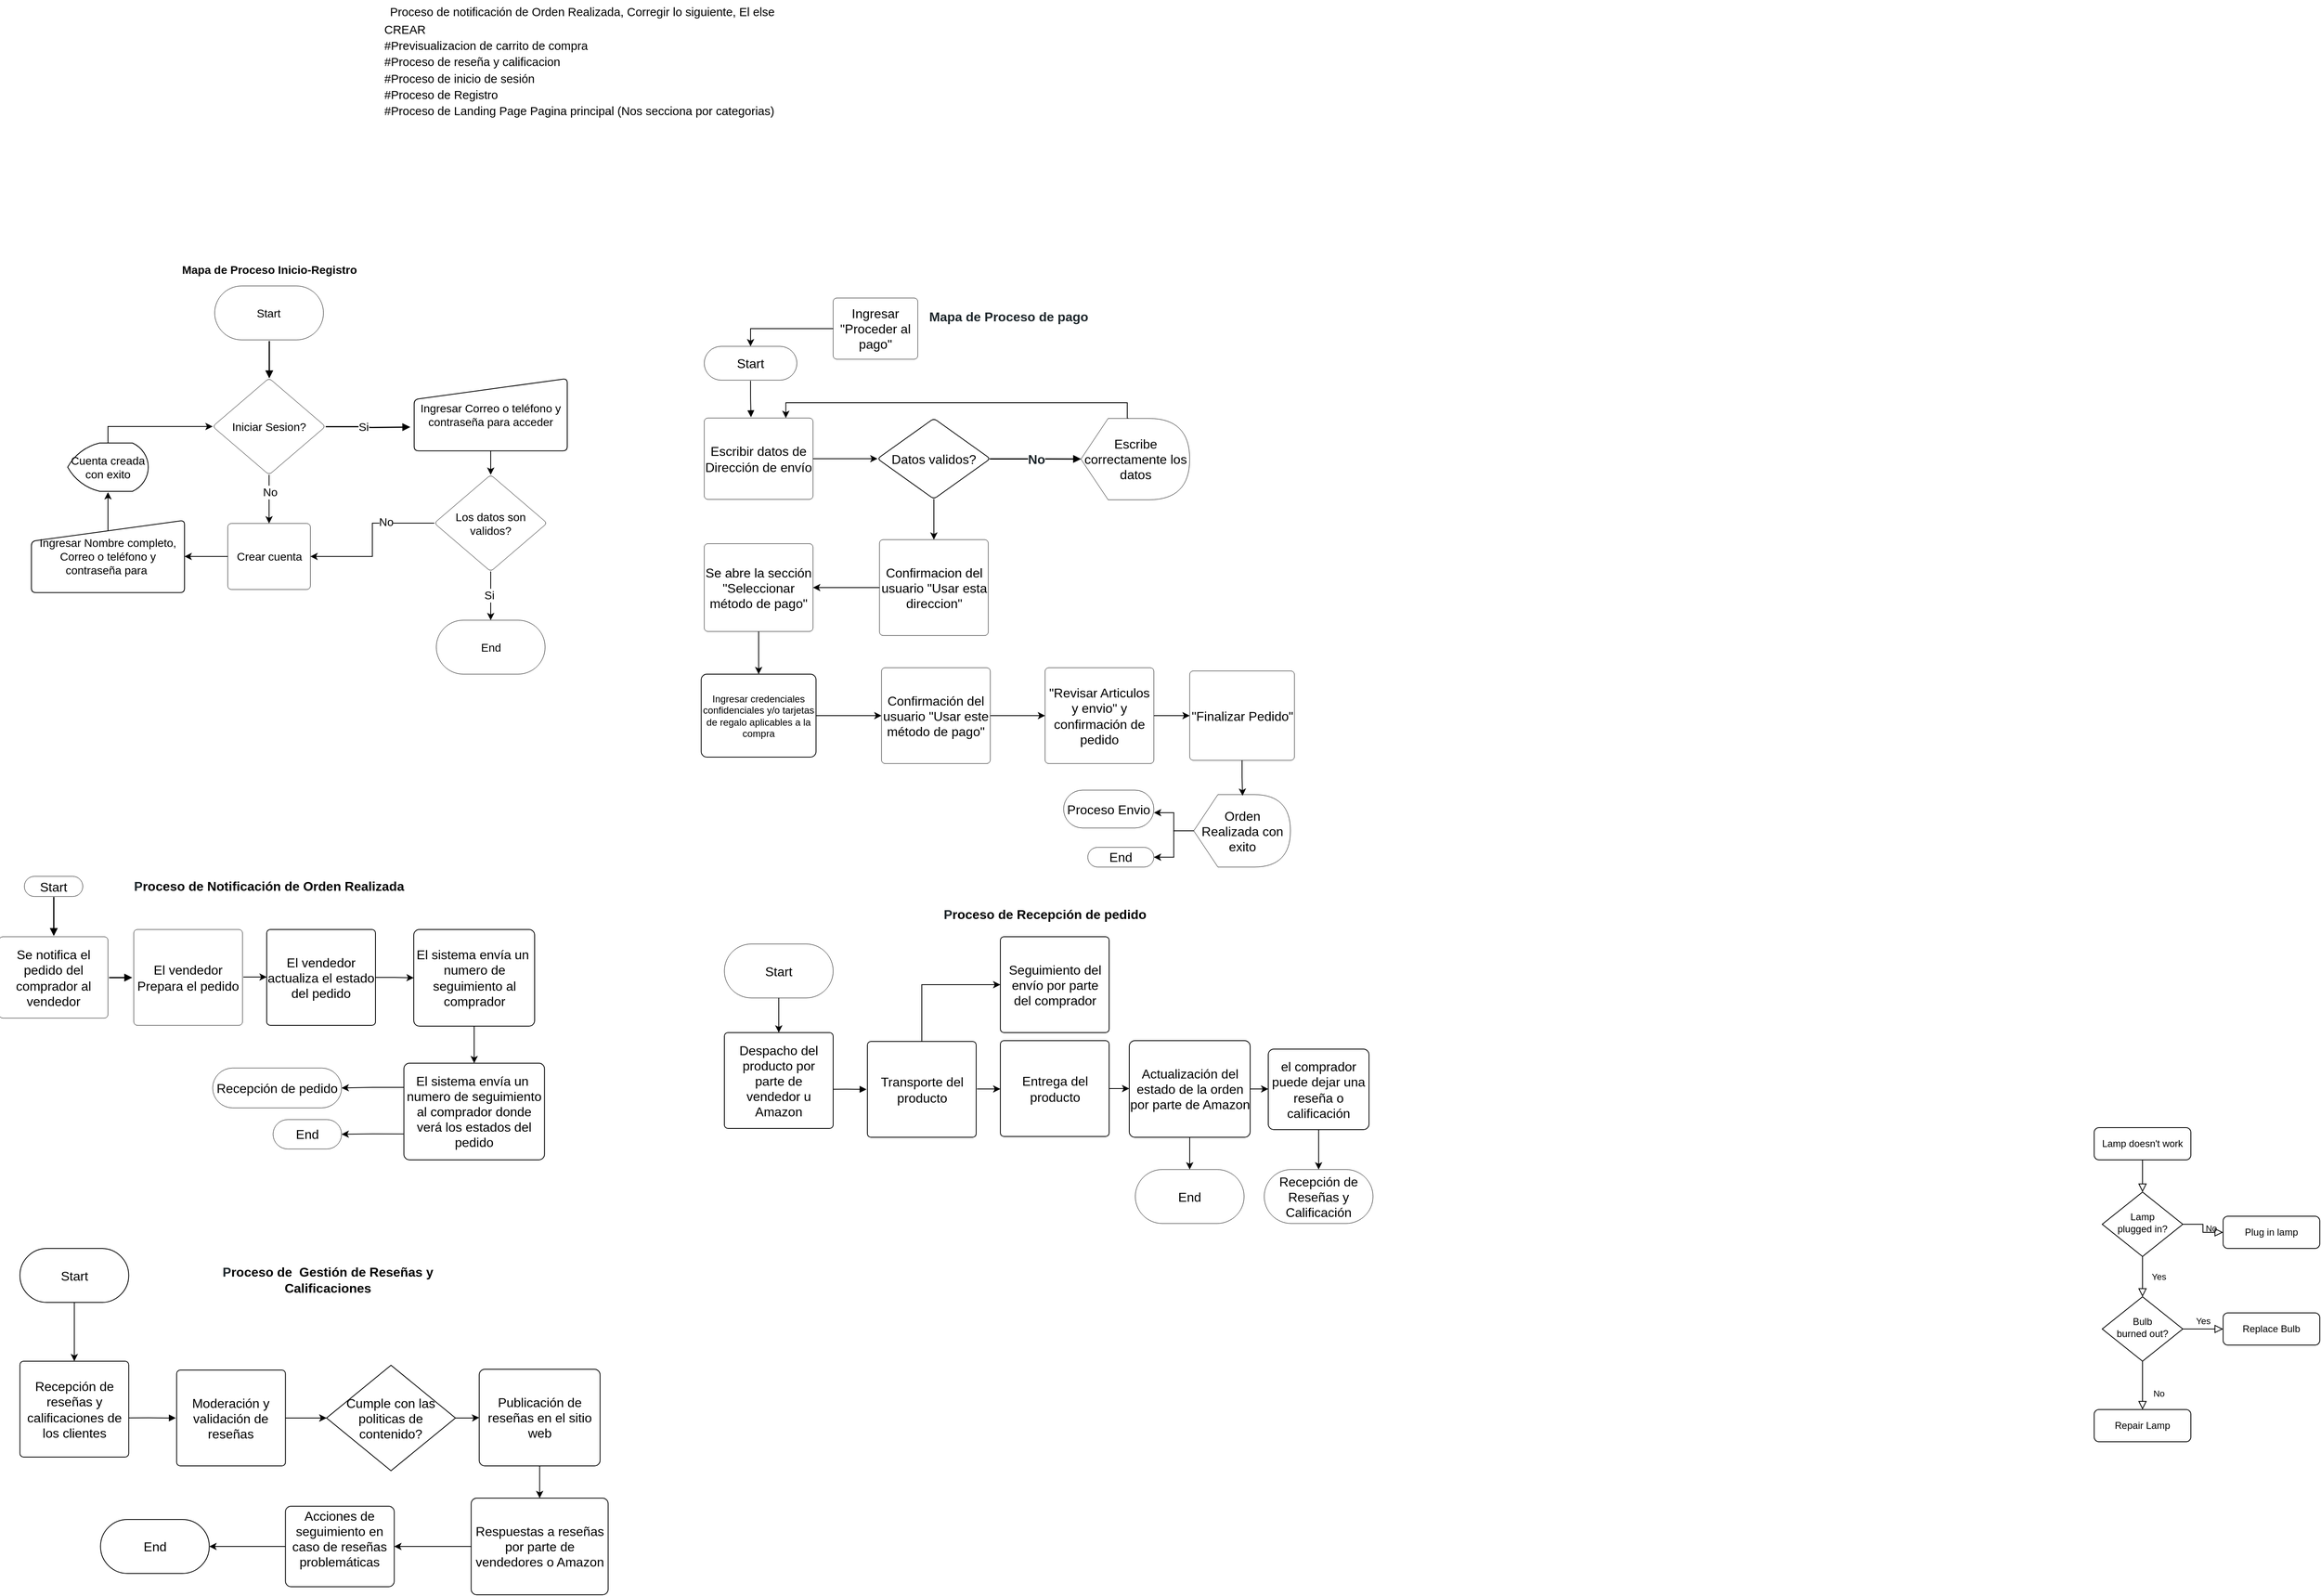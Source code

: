 <mxfile version="23.1.5" type="github">
  <diagram id="C5RBs43oDa-KdzZeNtuy" name="Page-1">
    <mxGraphModel dx="3543" dy="2916" grid="1" gridSize="10" guides="1" tooltips="1" connect="1" arrows="1" fold="1" page="1" pageScale="1" pageWidth="827" pageHeight="1169" math="0" shadow="0">
      <root>
        <mxCell id="WIyWlLk6GJQsqaUBKTNV-0" />
        <mxCell id="WIyWlLk6GJQsqaUBKTNV-1" parent="WIyWlLk6GJQsqaUBKTNV-0" />
        <mxCell id="WIyWlLk6GJQsqaUBKTNV-2" value="" style="rounded=0;html=1;jettySize=auto;orthogonalLoop=1;fontSize=11;endArrow=block;endFill=0;endSize=8;strokeWidth=1;shadow=0;labelBackgroundColor=none;edgeStyle=orthogonalEdgeStyle;" parent="WIyWlLk6GJQsqaUBKTNV-1" source="WIyWlLk6GJQsqaUBKTNV-3" target="WIyWlLk6GJQsqaUBKTNV-6" edge="1">
          <mxGeometry relative="1" as="geometry" />
        </mxCell>
        <mxCell id="WIyWlLk6GJQsqaUBKTNV-3" value="Lamp doesn&#39;t work" style="rounded=1;whiteSpace=wrap;html=1;fontSize=12;glass=0;strokeWidth=1;shadow=0;" parent="WIyWlLk6GJQsqaUBKTNV-1" vertex="1">
          <mxGeometry x="160" y="80" width="120" height="40" as="geometry" />
        </mxCell>
        <mxCell id="WIyWlLk6GJQsqaUBKTNV-4" value="Yes" style="rounded=0;html=1;jettySize=auto;orthogonalLoop=1;fontSize=11;endArrow=block;endFill=0;endSize=8;strokeWidth=1;shadow=0;labelBackgroundColor=none;edgeStyle=orthogonalEdgeStyle;" parent="WIyWlLk6GJQsqaUBKTNV-1" source="WIyWlLk6GJQsqaUBKTNV-6" target="WIyWlLk6GJQsqaUBKTNV-10" edge="1">
          <mxGeometry y="20" relative="1" as="geometry">
            <mxPoint as="offset" />
          </mxGeometry>
        </mxCell>
        <mxCell id="WIyWlLk6GJQsqaUBKTNV-5" value="No" style="edgeStyle=orthogonalEdgeStyle;rounded=0;html=1;jettySize=auto;orthogonalLoop=1;fontSize=11;endArrow=block;endFill=0;endSize=8;strokeWidth=1;shadow=0;labelBackgroundColor=none;" parent="WIyWlLk6GJQsqaUBKTNV-1" source="WIyWlLk6GJQsqaUBKTNV-6" target="WIyWlLk6GJQsqaUBKTNV-7" edge="1">
          <mxGeometry y="10" relative="1" as="geometry">
            <mxPoint as="offset" />
          </mxGeometry>
        </mxCell>
        <mxCell id="WIyWlLk6GJQsqaUBKTNV-6" value="Lamp&lt;br&gt;plugged in?" style="rhombus;whiteSpace=wrap;html=1;shadow=0;fontFamily=Helvetica;fontSize=12;align=center;strokeWidth=1;spacing=6;spacingTop=-4;" parent="WIyWlLk6GJQsqaUBKTNV-1" vertex="1">
          <mxGeometry x="170" y="160" width="100" height="80" as="geometry" />
        </mxCell>
        <mxCell id="WIyWlLk6GJQsqaUBKTNV-7" value="Plug in lamp" style="rounded=1;whiteSpace=wrap;html=1;fontSize=12;glass=0;strokeWidth=1;shadow=0;" parent="WIyWlLk6GJQsqaUBKTNV-1" vertex="1">
          <mxGeometry x="320" y="190" width="120" height="40" as="geometry" />
        </mxCell>
        <mxCell id="WIyWlLk6GJQsqaUBKTNV-8" value="No" style="rounded=0;html=1;jettySize=auto;orthogonalLoop=1;fontSize=11;endArrow=block;endFill=0;endSize=8;strokeWidth=1;shadow=0;labelBackgroundColor=none;edgeStyle=orthogonalEdgeStyle;" parent="WIyWlLk6GJQsqaUBKTNV-1" source="WIyWlLk6GJQsqaUBKTNV-10" target="WIyWlLk6GJQsqaUBKTNV-11" edge="1">
          <mxGeometry x="0.333" y="20" relative="1" as="geometry">
            <mxPoint as="offset" />
          </mxGeometry>
        </mxCell>
        <mxCell id="WIyWlLk6GJQsqaUBKTNV-9" value="Yes" style="edgeStyle=orthogonalEdgeStyle;rounded=0;html=1;jettySize=auto;orthogonalLoop=1;fontSize=11;endArrow=block;endFill=0;endSize=8;strokeWidth=1;shadow=0;labelBackgroundColor=none;" parent="WIyWlLk6GJQsqaUBKTNV-1" source="WIyWlLk6GJQsqaUBKTNV-10" target="WIyWlLk6GJQsqaUBKTNV-12" edge="1">
          <mxGeometry y="10" relative="1" as="geometry">
            <mxPoint as="offset" />
          </mxGeometry>
        </mxCell>
        <mxCell id="WIyWlLk6GJQsqaUBKTNV-10" value="Bulb&lt;br&gt;burned out?" style="rhombus;whiteSpace=wrap;html=1;shadow=0;fontFamily=Helvetica;fontSize=12;align=center;strokeWidth=1;spacing=6;spacingTop=-4;" parent="WIyWlLk6GJQsqaUBKTNV-1" vertex="1">
          <mxGeometry x="170" y="290" width="100" height="80" as="geometry" />
        </mxCell>
        <mxCell id="WIyWlLk6GJQsqaUBKTNV-11" value="Repair Lamp" style="rounded=1;whiteSpace=wrap;html=1;fontSize=12;glass=0;strokeWidth=1;shadow=0;" parent="WIyWlLk6GJQsqaUBKTNV-1" vertex="1">
          <mxGeometry x="160" y="430" width="120" height="40" as="geometry" />
        </mxCell>
        <mxCell id="WIyWlLk6GJQsqaUBKTNV-12" value="Replace Bulb" style="rounded=1;whiteSpace=wrap;html=1;fontSize=12;glass=0;strokeWidth=1;shadow=0;" parent="WIyWlLk6GJQsqaUBKTNV-1" vertex="1">
          <mxGeometry x="320" y="310" width="120" height="40" as="geometry" />
        </mxCell>
        <mxCell id="pwMELdT346kT-Mt1CQEU-0" value="Start" style="html=1;overflow=block;blockSpacing=1;whiteSpace=wrap;rounded=1;arcSize=50;fontSize=16;fontFamily=Helvetica;spacing=1;strokeOpacity=100;strokeWidth=NaN;lucidId=.1bc5UZpq~25;" parent="WIyWlLk6GJQsqaUBKTNV-1" vertex="1">
          <mxGeometry x="-1565" y="-890" width="115" height="42" as="geometry" />
        </mxCell>
        <mxCell id="w2XcrriV0kZK9lfXvlKu-4" style="edgeStyle=orthogonalEdgeStyle;rounded=0;orthogonalLoop=1;jettySize=auto;html=1;" edge="1" parent="WIyWlLk6GJQsqaUBKTNV-1" source="pwMELdT346kT-Mt1CQEU-1" target="pwMELdT346kT-Mt1CQEU-4">
          <mxGeometry relative="1" as="geometry" />
        </mxCell>
        <mxCell id="pwMELdT346kT-Mt1CQEU-1" value="Escribir datos de Dirección de envío" style="html=1;overflow=block;blockSpacing=1;whiteSpace=wrap;fontSize=16;fontFamily=Helvetica;spacing=1;strokeOpacity=100;rounded=1;absoluteArcSize=1;arcSize=9;strokeWidth=NaN;lucidId=.1bc0WMrZSpA;" parent="WIyWlLk6GJQsqaUBKTNV-1" vertex="1">
          <mxGeometry x="-1565" y="-801" width="135" height="101" as="geometry" />
        </mxCell>
        <mxCell id="w2XcrriV0kZK9lfXvlKu-9" style="edgeStyle=orthogonalEdgeStyle;rounded=0;orthogonalLoop=1;jettySize=auto;html=1;exitX=0.5;exitY=1;exitDx=0;exitDy=0;" edge="1" parent="WIyWlLk6GJQsqaUBKTNV-1" source="pwMELdT346kT-Mt1CQEU-2" target="w2XcrriV0kZK9lfXvlKu-8">
          <mxGeometry relative="1" as="geometry" />
        </mxCell>
        <mxCell id="pwMELdT346kT-Mt1CQEU-2" value="Se abre la sección &quot;Seleccionar método de pago&quot;" style="html=1;overflow=block;blockSpacing=1;whiteSpace=wrap;fontSize=16;fontFamily=Helvetica;spacing=1;strokeOpacity=100;rounded=1;absoluteArcSize=1;arcSize=9;strokeWidth=NaN;lucidId=.1bcMe24-cJe;" parent="WIyWlLk6GJQsqaUBKTNV-1" vertex="1">
          <mxGeometry x="-1565" y="-645" width="135" height="109" as="geometry" />
        </mxCell>
        <mxCell id="w2XcrriV0kZK9lfXvlKu-14" style="edgeStyle=orthogonalEdgeStyle;rounded=0;orthogonalLoop=1;jettySize=auto;html=1;exitX=0;exitY=0;exitDx=59.125;exitDy=0;exitPerimeter=0;entryX=0.75;entryY=0;entryDx=0;entryDy=0;" edge="1" parent="WIyWlLk6GJQsqaUBKTNV-1" source="pwMELdT346kT-Mt1CQEU-3" target="pwMELdT346kT-Mt1CQEU-1">
          <mxGeometry relative="1" as="geometry">
            <mxPoint x="-1440" y="-820" as="targetPoint" />
            <Array as="points">
              <mxPoint x="-1040" y="-800" />
              <mxPoint x="-1040" y="-820" />
              <mxPoint x="-1464" y="-820" />
            </Array>
          </mxGeometry>
        </mxCell>
        <mxCell id="pwMELdT346kT-Mt1CQEU-3" value="Escribe correctamente los datos" style="html=1;overflow=block;blockSpacing=1;whiteSpace=wrap;shape=display;fontSize=16;fontFamily=Helvetica;spacing=1;strokeOpacity=100;rounded=1;absoluteArcSize=1;arcSize=9;strokeWidth=NaN;lucidId=.1bcrTp4wV8h;" parent="WIyWlLk6GJQsqaUBKTNV-1" vertex="1">
          <mxGeometry x="-1097.5" y="-800.5" width="135" height="101" as="geometry" />
        </mxCell>
        <mxCell id="w2XcrriV0kZK9lfXvlKu-6" style="edgeStyle=orthogonalEdgeStyle;rounded=0;orthogonalLoop=1;jettySize=auto;html=1;exitX=0.5;exitY=1;exitDx=0;exitDy=0;" edge="1" parent="WIyWlLk6GJQsqaUBKTNV-1" source="pwMELdT346kT-Mt1CQEU-4" target="pwMELdT346kT-Mt1CQEU-17">
          <mxGeometry relative="1" as="geometry" />
        </mxCell>
        <mxCell id="pwMELdT346kT-Mt1CQEU-4" value="Datos validos?" style="html=1;overflow=block;blockSpacing=1;whiteSpace=wrap;rhombus;fontSize=16;fontFamily=Helvetica;spacing=1;strokeOpacity=100;rounded=1;absoluteArcSize=1;arcSize=9;strokeWidth=1;lucidId=.1bcdqNYhJtj;" parent="WIyWlLk6GJQsqaUBKTNV-1" vertex="1">
          <mxGeometry x="-1350" y="-800.5" width="140" height="100" as="geometry" />
        </mxCell>
        <mxCell id="pwMELdT346kT-Mt1CQEU-8" value="End" style="html=1;overflow=block;blockSpacing=1;whiteSpace=wrap;rounded=1;arcSize=50;fontSize=16;fontFamily=Helvetica;spacing=1;strokeOpacity=100;strokeWidth=NaN;lucidId=.1bcArGxK.Wd;" parent="WIyWlLk6GJQsqaUBKTNV-1" vertex="1">
          <mxGeometry x="-1089" y="-268" width="82" height="24.5" as="geometry" />
        </mxCell>
        <mxCell id="pwMELdT346kT-Mt1CQEU-9" value="&quot;Finalizar Pedido&quot;" style="html=1;overflow=block;blockSpacing=1;whiteSpace=wrap;fontSize=16;fontFamily=Helvetica;spacing=1;strokeOpacity=100;rounded=1;absoluteArcSize=1;arcSize=9;strokeWidth=NaN;lucidId=.1bcpzKGl0qU;" parent="WIyWlLk6GJQsqaUBKTNV-1" vertex="1">
          <mxGeometry x="-962.5" y="-487" width="130" height="111" as="geometry" />
        </mxCell>
        <mxCell id="pwMELdT346kT-Mt1CQEU-10" value="&lt;div style=&quot;display: flex; justify-content: center; text-align: center; align-items: baseline; font-size: 16px; line-height: 1.25; margin-top: -2px;&quot;&gt;&lt;span style=&quot;font-size: 16px;&quot;&gt;&lt;span style=&quot;font-size: 16px; color: rgb(29, 38, 43);&quot;&gt;Mapa de &lt;/span&gt;&lt;span style=&quot;font-size: 16px; color: rgb(29, 38, 43);&quot;&gt;Proceso de pago&lt;/span&gt;&lt;/span&gt;&lt;/div&gt;" style="html=1;overflow=block;blockSpacing=1;whiteSpace=wrap;fontSize=16;spacing=1;strokeOpacity=0;fillOpacity=0;rounded=1;absoluteArcSize=1;arcSize=9;fillColor=#ffffff;strokeWidth=NaN;lucidId=.1bcnSWQE0_2;strokeColor=#B337A3;fontStyle=1" parent="WIyWlLk6GJQsqaUBKTNV-1" vertex="1">
          <mxGeometry x="-1367" y="-950" width="360" height="48" as="geometry" />
        </mxCell>
        <mxCell id="pwMELdT346kT-Mt1CQEU-13" value="" style="html=1;jettySize=18;whiteSpace=wrap;fontSize=16;fontColor=#1d262b;fontStyle=1;align=center;strokeColor=#000000;strokeWidth=1.5;rounded=1;arcSize=12;edgeStyle=orthogonalEdgeStyle;startArrow=none;endArrow=block;endFill=1;exitX=0.993;exitY=0.5;exitPerimeter=0;entryX=0;entryY=0.496;entryPerimeter=0;lucidId=K4bcAsx9t78Y;fontFamily=Helvetica;spacing=1;" parent="WIyWlLk6GJQsqaUBKTNV-1" source="pwMELdT346kT-Mt1CQEU-4" target="pwMELdT346kT-Mt1CQEU-3" edge="1">
          <mxGeometry width="100" height="100" relative="1" as="geometry">
            <Array as="points" />
          </mxGeometry>
        </mxCell>
        <mxCell id="pwMELdT346kT-Mt1CQEU-14" value="No" style="text;html=1;resizable=0;labelBackgroundColor=default;align=center;verticalAlign=middle;fontStyle=1;fontColor=#1d262b;fontSize=16;strokeColor=#000000;fontFamily=Helvetica;spacing=1;" parent="pwMELdT346kT-Mt1CQEU-13" vertex="1">
          <mxGeometry relative="1" as="geometry" />
        </mxCell>
        <mxCell id="pwMELdT346kT-Mt1CQEU-16" value="" style="html=1;jettySize=18;whiteSpace=wrap;fontSize=16;strokeColor=#000000;strokeWidth=1;rounded=1;arcSize=12;edgeStyle=orthogonalEdgeStyle;startArrow=none;endArrow=block;endFill=1;exitX=0.5;exitY=1.017;exitPerimeter=0;entryX=0.43;entryY=-0.01;entryPerimeter=0;lucidId=w5bcNOFRJwTZ;fontFamily=Helvetica;spacing=1;entryDx=0;entryDy=0;" parent="WIyWlLk6GJQsqaUBKTNV-1" source="pwMELdT346kT-Mt1CQEU-0" target="pwMELdT346kT-Mt1CQEU-1" edge="1">
          <mxGeometry width="100" height="100" relative="1" as="geometry">
            <Array as="points" />
          </mxGeometry>
        </mxCell>
        <mxCell id="w2XcrriV0kZK9lfXvlKu-7" style="edgeStyle=orthogonalEdgeStyle;rounded=0;orthogonalLoop=1;jettySize=auto;html=1;exitX=0;exitY=0.5;exitDx=0;exitDy=0;entryX=1;entryY=0.5;entryDx=0;entryDy=0;" edge="1" parent="WIyWlLk6GJQsqaUBKTNV-1" source="pwMELdT346kT-Mt1CQEU-17" target="pwMELdT346kT-Mt1CQEU-2">
          <mxGeometry relative="1" as="geometry" />
        </mxCell>
        <mxCell id="pwMELdT346kT-Mt1CQEU-17" value="Confirmacion del usuario &quot;Usar esta direccion&quot;" style="html=1;overflow=block;blockSpacing=1;whiteSpace=wrap;fontSize=16;fontFamily=Helvetica;spacing=1;strokeOpacity=100;rounded=1;absoluteArcSize=1;arcSize=9;strokeWidth=NaN;lucidId=k_bciyjmx_XT;" parent="WIyWlLk6GJQsqaUBKTNV-1" vertex="1">
          <mxGeometry x="-1347.5" y="-650" width="135" height="119" as="geometry" />
        </mxCell>
        <mxCell id="w2XcrriV0kZK9lfXvlKu-21" style="edgeStyle=orthogonalEdgeStyle;rounded=0;orthogonalLoop=1;jettySize=auto;html=1;exitX=0;exitY=0.5;exitDx=0;exitDy=0;exitPerimeter=0;entryX=1;entryY=0.5;entryDx=0;entryDy=0;" edge="1" parent="WIyWlLk6GJQsqaUBKTNV-1" source="pwMELdT346kT-Mt1CQEU-18" target="pwMELdT346kT-Mt1CQEU-8">
          <mxGeometry relative="1" as="geometry" />
        </mxCell>
        <mxCell id="pwMELdT346kT-Mt1CQEU-18" value="Orden Realizada con exito" style="html=1;overflow=block;blockSpacing=1;whiteSpace=wrap;shape=display;fontSize=16;align=center;spacing=1;strokeOpacity=100;rounded=1;absoluteArcSize=1;arcSize=9;strokeWidth=NaN;lucidId=pbccofMq0f1-;fontFamily=Helvetica;" parent="WIyWlLk6GJQsqaUBKTNV-1" vertex="1">
          <mxGeometry x="-957.5" y="-333.5" width="120" height="90" as="geometry" />
        </mxCell>
        <mxCell id="1HcdKIMcSxOJPQPlo3So-0" value="Start" style="html=1;overflow=block;blockSpacing=1;whiteSpace=wrap;rounded=1;arcSize=50;fontSize=16;fontFamily=Helvetica;spacing=1;strokeOpacity=100;strokeWidth=NaN;lucidId=.1bc5UZpq~25;" parent="WIyWlLk6GJQsqaUBKTNV-1" vertex="1">
          <mxGeometry x="-2408.75" y="-232" width="72.5" height="25" as="geometry" />
        </mxCell>
        <mxCell id="1HcdKIMcSxOJPQPlo3So-1" value="Se notifica el pedido del comprador al vendedor" style="html=1;overflow=block;blockSpacing=1;whiteSpace=wrap;fontSize=16;fontFamily=Helvetica;spacing=1;strokeOpacity=100;rounded=1;absoluteArcSize=1;arcSize=9;strokeWidth=NaN;lucidId=.1bc0WMrZSpA;" parent="WIyWlLk6GJQsqaUBKTNV-1" vertex="1">
          <mxGeometry x="-2440" y="-157" width="135" height="101" as="geometry" />
        </mxCell>
        <mxCell id="1HcdKIMcSxOJPQPlo3So-22" style="edgeStyle=orthogonalEdgeStyle;rounded=0;orthogonalLoop=1;jettySize=auto;html=1;exitX=1;exitY=0.5;exitDx=0;exitDy=0;entryX=0;entryY=0.5;entryDx=0;entryDy=0;fontFamily=Helvetica;fontSize=16;spacing=1;" parent="WIyWlLk6GJQsqaUBKTNV-1" target="1HcdKIMcSxOJPQPlo3So-21" edge="1">
          <mxGeometry relative="1" as="geometry">
            <mxPoint x="-2137" y="-107" as="sourcePoint" />
          </mxGeometry>
        </mxCell>
        <mxCell id="1HcdKIMcSxOJPQPlo3So-2" value="El vendedor Prepara el pedido" style="html=1;overflow=block;blockSpacing=1;whiteSpace=wrap;fontSize=16;fontFamily=Helvetica;spacing=1;strokeOpacity=100;rounded=1;absoluteArcSize=1;arcSize=9;strokeWidth=NaN;lucidId=.1bcMe24-cJe;perimeterSpacing=1;gradientColor=none;" parent="WIyWlLk6GJQsqaUBKTNV-1" vertex="1">
          <mxGeometry x="-2273" y="-166" width="135" height="119" as="geometry" />
        </mxCell>
        <mxCell id="1HcdKIMcSxOJPQPlo3So-8" value="End" style="html=1;overflow=block;blockSpacing=1;whiteSpace=wrap;rounded=1;arcSize=50;fontSize=16;fontFamily=Helvetica;spacing=1;strokeOpacity=100;strokeWidth=NaN;lucidId=.1bcArGxK.Wd;" parent="WIyWlLk6GJQsqaUBKTNV-1" vertex="1">
          <mxGeometry x="-2100.12" y="70" width="85.06" height="36.5" as="geometry" />
        </mxCell>
        <mxCell id="1HcdKIMcSxOJPQPlo3So-10" value="&lt;div style=&quot;display: flex; justify-content: center; text-align: center; align-items: baseline; font-size: 16px; line-height: 1.25; margin-top: -2px;&quot;&gt;&lt;span style=&quot;font-size: 16px;&quot;&gt;&lt;span style=&quot;font-size: 16px; color: rgb(29, 38, 43);&quot;&gt;P&lt;/span&gt;roceso de Notificación de Orden Realizada&lt;/span&gt;&lt;/div&gt;" style="html=1;overflow=block;blockSpacing=1;whiteSpace=wrap;fontSize=16;spacing=1;strokeOpacity=0;fillOpacity=0;rounded=1;absoluteArcSize=1;arcSize=9;fillColor=#ffffff;strokeWidth=NaN;lucidId=.1bcnSWQE0_2;strokeColor=#B337A3;fontStyle=1;fontFamily=Helvetica;" parent="WIyWlLk6GJQsqaUBKTNV-1" vertex="1">
          <mxGeometry x="-2285" y="-243.5" width="360" height="48" as="geometry" />
        </mxCell>
        <mxCell id="1HcdKIMcSxOJPQPlo3So-11" value="" style="html=1;jettySize=18;whiteSpace=wrap;fontSize=16;strokeWidth=1.5;rounded=1;arcSize=12;edgeStyle=orthogonalEdgeStyle;startArrow=none;endArrow=block;endFill=1;exitX=1.008;exitY=0.5;exitPerimeter=0;entryX=-0.008;entryY=0.5;entryPerimeter=0;lucidId=B4bclMRkh65X;fontFamily=Helvetica;spacing=1;" parent="WIyWlLk6GJQsqaUBKTNV-1" source="1HcdKIMcSxOJPQPlo3So-1" target="1HcdKIMcSxOJPQPlo3So-2" edge="1">
          <mxGeometry width="100" height="100" relative="1" as="geometry">
            <Array as="points" />
          </mxGeometry>
        </mxCell>
        <mxCell id="1HcdKIMcSxOJPQPlo3So-16" value="" style="html=1;jettySize=18;whiteSpace=wrap;fontSize=16;strokeWidth=1.5;rounded=1;arcSize=12;edgeStyle=orthogonalEdgeStyle;startArrow=none;endArrow=block;endFill=1;exitX=0.5;exitY=1.017;exitPerimeter=0;entryX=0.5;entryY=-0.011;entryPerimeter=0;lucidId=w5bcNOFRJwTZ;fontFamily=Helvetica;spacing=1;" parent="WIyWlLk6GJQsqaUBKTNV-1" source="1HcdKIMcSxOJPQPlo3So-0" target="1HcdKIMcSxOJPQPlo3So-1" edge="1">
          <mxGeometry width="100" height="100" relative="1" as="geometry">
            <Array as="points" />
          </mxGeometry>
        </mxCell>
        <mxCell id="w2XcrriV0kZK9lfXvlKu-30" style="edgeStyle=orthogonalEdgeStyle;rounded=0;orthogonalLoop=1;jettySize=auto;html=1;exitX=1;exitY=0.5;exitDx=0;exitDy=0;entryX=0;entryY=0.5;entryDx=0;entryDy=0;" edge="1" parent="WIyWlLk6GJQsqaUBKTNV-1" source="1HcdKIMcSxOJPQPlo3So-21" target="1HcdKIMcSxOJPQPlo3So-23">
          <mxGeometry relative="1" as="geometry" />
        </mxCell>
        <mxCell id="1HcdKIMcSxOJPQPlo3So-21" value="El vendedor actualiza el estado del pedido" style="html=1;overflow=block;blockSpacing=1;whiteSpace=wrap;fontSize=16;fontFamily=Helvetica;spacing=1;strokeOpacity=100;rounded=1;absoluteArcSize=1;arcSize=9;strokeWidth=1;lucidId=k_bciyjmx_XT;" parent="WIyWlLk6GJQsqaUBKTNV-1" vertex="1">
          <mxGeometry x="-2108" y="-166" width="135" height="119" as="geometry" />
        </mxCell>
        <mxCell id="w2XcrriV0kZK9lfXvlKu-26" style="edgeStyle=orthogonalEdgeStyle;rounded=0;orthogonalLoop=1;jettySize=auto;html=1;exitX=0.5;exitY=1;exitDx=0;exitDy=0;entryX=0.5;entryY=0;entryDx=0;entryDy=0;" edge="1" parent="WIyWlLk6GJQsqaUBKTNV-1" source="1HcdKIMcSxOJPQPlo3So-23" target="w2XcrriV0kZK9lfXvlKu-24">
          <mxGeometry relative="1" as="geometry" />
        </mxCell>
        <mxCell id="1HcdKIMcSxOJPQPlo3So-23" value="El sistema envía un&amp;nbsp; numero de seguimiento al comprador" style="rounded=1;whiteSpace=wrap;html=1;absoluteArcSize=1;arcSize=14;strokeWidth=1;fontFamily=Helvetica;fontSize=16;spacing=1;" parent="WIyWlLk6GJQsqaUBKTNV-1" vertex="1">
          <mxGeometry x="-1925.5" y="-166" width="150" height="120" as="geometry" />
        </mxCell>
        <mxCell id="1HcdKIMcSxOJPQPlo3So-34" value="Proceso Envio" style="html=1;overflow=block;blockSpacing=1;whiteSpace=wrap;rounded=1;arcSize=50;fontSize=16;fontFamily=Helvetica;spacing=1;strokeOpacity=100;strokeWidth=NaN;lucidId=.1bcArGxK.Wd;" parent="WIyWlLk6GJQsqaUBKTNV-1" vertex="1">
          <mxGeometry x="-1119" y="-339" width="112" height="47" as="geometry" />
        </mxCell>
        <mxCell id="1HcdKIMcSxOJPQPlo3So-36" style="edgeStyle=orthogonalEdgeStyle;rounded=0;orthogonalLoop=1;jettySize=auto;html=1;exitX=1;exitY=0.5;exitDx=0;exitDy=0;entryX=0;entryY=0.5;entryDx=0;entryDy=0;fontFamily=Helvetica;fontSize=16;spacing=1;" parent="WIyWlLk6GJQsqaUBKTNV-1" target="1HcdKIMcSxOJPQPlo3So-44" edge="1">
          <mxGeometry relative="1" as="geometry">
            <mxPoint x="-1226.5" y="32" as="sourcePoint" />
          </mxGeometry>
        </mxCell>
        <mxCell id="1HcdKIMcSxOJPQPlo3So-37" style="edgeStyle=orthogonalEdgeStyle;rounded=0;orthogonalLoop=1;jettySize=auto;html=1;exitX=0.5;exitY=0;exitDx=0;exitDy=0;entryX=0;entryY=0.5;entryDx=0;entryDy=0;fontFamily=Helvetica;fontSize=16;spacing=1;" parent="WIyWlLk6GJQsqaUBKTNV-1" source="1HcdKIMcSxOJPQPlo3So-38" target="1HcdKIMcSxOJPQPlo3So-58" edge="1">
          <mxGeometry relative="1" as="geometry">
            <mxPoint x="-1177" y="-110" as="targetPoint" />
          </mxGeometry>
        </mxCell>
        <mxCell id="1HcdKIMcSxOJPQPlo3So-38" value="Transporte del producto" style="html=1;overflow=block;blockSpacing=1;whiteSpace=wrap;fontSize=16;fontFamily=Helvetica;spacing=1;strokeOpacity=100;rounded=1;absoluteArcSize=1;arcSize=9;strokeWidth=1;lucidId=.1bcMe24-cJe;" parent="WIyWlLk6GJQsqaUBKTNV-1" vertex="1">
          <mxGeometry x="-1362.5" y="-27" width="135" height="119" as="geometry" />
        </mxCell>
        <mxCell id="1HcdKIMcSxOJPQPlo3So-39" value="End" style="html=1;overflow=block;blockSpacing=1;whiteSpace=wrap;rounded=1;arcSize=50;fontSize=16;fontFamily=Helvetica;spacing=1;strokeOpacity=100;strokeWidth=NaN;lucidId=.1bcArGxK.Wd;" parent="WIyWlLk6GJQsqaUBKTNV-1" vertex="1">
          <mxGeometry x="-1030" y="132" width="135" height="67" as="geometry" />
        </mxCell>
        <mxCell id="1HcdKIMcSxOJPQPlo3So-40" value="&lt;div style=&quot;display: flex; justify-content: center; text-align: center; align-items: baseline; font-size: 16px; line-height: 1.25; margin-top: -2px;&quot;&gt;&lt;span style=&quot;font-size: 16px;&quot;&gt;&lt;span style=&quot;font-size: 16px; color: rgb(29, 38, 43);&quot;&gt;P&lt;/span&gt;roceso de Recepción de pedido&lt;/span&gt;&lt;/div&gt;" style="html=1;overflow=block;blockSpacing=1;whiteSpace=wrap;fontSize=16;spacing=1;strokeOpacity=0;fillOpacity=0;rounded=1;absoluteArcSize=1;arcSize=9;fillColor=#ffffff;strokeWidth=NaN;lucidId=.1bcnSWQE0_2;strokeColor=#B337A3;fontStyle=1;fontFamily=Helvetica;" parent="WIyWlLk6GJQsqaUBKTNV-1" vertex="1">
          <mxGeometry x="-1322.5" y="-208" width="360" height="48" as="geometry" />
        </mxCell>
        <mxCell id="1HcdKIMcSxOJPQPlo3So-41" value="" style="html=1;jettySize=18;whiteSpace=wrap;fontSize=16;strokeWidth=1;rounded=1;arcSize=12;edgeStyle=orthogonalEdgeStyle;startArrow=none;endArrow=block;endFill=1;exitX=0.989;exitY=0.591;exitPerimeter=0;entryX=-0.008;entryY=0.5;entryPerimeter=0;lucidId=B4bclMRkh65X;fontFamily=Helvetica;exitDx=0;exitDy=0;spacing=1;" parent="WIyWlLk6GJQsqaUBKTNV-1" source="1HcdKIMcSxOJPQPlo3So-54" target="1HcdKIMcSxOJPQPlo3So-38" edge="1">
          <mxGeometry width="100" height="100" relative="1" as="geometry">
            <Array as="points" />
            <mxPoint x="-1448.5" y="32" as="sourcePoint" />
          </mxGeometry>
        </mxCell>
        <mxCell id="1HcdKIMcSxOJPQPlo3So-43" style="edgeStyle=orthogonalEdgeStyle;rounded=0;orthogonalLoop=1;jettySize=auto;html=1;fontFamily=Helvetica;fontSize=16;exitX=0.5;exitY=1;exitDx=0;exitDy=0;spacing=1;" parent="WIyWlLk6GJQsqaUBKTNV-1" source="1HcdKIMcSxOJPQPlo3So-50" target="1HcdKIMcSxOJPQPlo3So-39" edge="1">
          <mxGeometry relative="1" as="geometry">
            <mxPoint x="-862.5" y="112" as="sourcePoint" />
          </mxGeometry>
        </mxCell>
        <mxCell id="1HcdKIMcSxOJPQPlo3So-59" style="edgeStyle=orthogonalEdgeStyle;rounded=0;orthogonalLoop=1;jettySize=auto;html=1;exitX=1;exitY=0.5;exitDx=0;exitDy=0;entryX=0;entryY=0.5;entryDx=0;entryDy=0;fontSize=16;spacing=1;" parent="WIyWlLk6GJQsqaUBKTNV-1" source="1HcdKIMcSxOJPQPlo3So-44" target="1HcdKIMcSxOJPQPlo3So-50" edge="1">
          <mxGeometry relative="1" as="geometry" />
        </mxCell>
        <mxCell id="1HcdKIMcSxOJPQPlo3So-44" value="Entrega del producto" style="html=1;overflow=block;blockSpacing=1;whiteSpace=wrap;fontSize=16;fontFamily=Helvetica;spacing=1;strokeOpacity=100;rounded=1;absoluteArcSize=1;arcSize=9;strokeWidth=1;lucidId=k_bciyjmx_XT;" parent="WIyWlLk6GJQsqaUBKTNV-1" vertex="1">
          <mxGeometry x="-1197.5" y="-28" width="135" height="119" as="geometry" />
        </mxCell>
        <mxCell id="1HcdKIMcSxOJPQPlo3So-61" style="edgeStyle=orthogonalEdgeStyle;rounded=0;orthogonalLoop=1;jettySize=auto;html=1;exitX=1;exitY=0.5;exitDx=0;exitDy=0;entryX=0;entryY=0.5;entryDx=0;entryDy=0;spacing=1;" parent="WIyWlLk6GJQsqaUBKTNV-1" source="1HcdKIMcSxOJPQPlo3So-50" target="1HcdKIMcSxOJPQPlo3So-60" edge="1">
          <mxGeometry relative="1" as="geometry" />
        </mxCell>
        <mxCell id="1HcdKIMcSxOJPQPlo3So-50" value="Actualización del estado de la orden por parte de Amazon" style="rounded=1;whiteSpace=wrap;html=1;absoluteArcSize=1;arcSize=14;strokeWidth=1;fontFamily=Helvetica;fontSize=16;spacing=1;" parent="WIyWlLk6GJQsqaUBKTNV-1" vertex="1">
          <mxGeometry x="-1037.5" y="-28" width="150" height="120" as="geometry" />
        </mxCell>
        <mxCell id="1HcdKIMcSxOJPQPlo3So-55" style="edgeStyle=orthogonalEdgeStyle;rounded=0;orthogonalLoop=1;jettySize=auto;html=1;exitX=0.5;exitY=1;exitDx=0;exitDy=0;entryX=0.5;entryY=0;entryDx=0;entryDy=0;fontSize=16;spacing=1;strokeWidth=1;" parent="WIyWlLk6GJQsqaUBKTNV-1" source="1HcdKIMcSxOJPQPlo3So-53" target="1HcdKIMcSxOJPQPlo3So-54" edge="1">
          <mxGeometry relative="1" as="geometry" />
        </mxCell>
        <mxCell id="1HcdKIMcSxOJPQPlo3So-53" value="Start" style="html=1;overflow=block;blockSpacing=1;whiteSpace=wrap;rounded=1;arcSize=50;fontSize=16;fontFamily=Helvetica;spacing=3.8;strokeOpacity=100;strokeWidth=NaN;lucidId=.1bc5UZpq~25;" parent="WIyWlLk6GJQsqaUBKTNV-1" vertex="1">
          <mxGeometry x="-1540" y="-148" width="135" height="67" as="geometry" />
        </mxCell>
        <mxCell id="1HcdKIMcSxOJPQPlo3So-54" value="Despacho del producto por parte de vendedor u Amazon" style="html=1;overflow=block;blockSpacing=1;whiteSpace=wrap;fontSize=16;fontFamily=Helvetica;spacing=3.8;strokeOpacity=100;rounded=1;absoluteArcSize=1;arcSize=9;strokeWidth=1;lucidId=.1bcMe24-cJe;" parent="WIyWlLk6GJQsqaUBKTNV-1" vertex="1">
          <mxGeometry x="-1540" y="-38" width="135" height="119" as="geometry" />
        </mxCell>
        <mxCell id="1HcdKIMcSxOJPQPlo3So-58" value="Seguimiento del envío por parte del comprador" style="html=1;overflow=block;blockSpacing=1;whiteSpace=wrap;fontSize=16;fontFamily=Helvetica;spacing=1;strokeOpacity=100;rounded=1;absoluteArcSize=1;arcSize=9;strokeWidth=1;lucidId=k_bciyjmx_XT;" parent="WIyWlLk6GJQsqaUBKTNV-1" vertex="1">
          <mxGeometry x="-1197.5" y="-157" width="135" height="119" as="geometry" />
        </mxCell>
        <mxCell id="1HcdKIMcSxOJPQPlo3So-63" style="edgeStyle=orthogonalEdgeStyle;rounded=0;orthogonalLoop=1;jettySize=auto;html=1;exitX=0.5;exitY=1;exitDx=0;exitDy=0;spacing=1;" parent="WIyWlLk6GJQsqaUBKTNV-1" source="1HcdKIMcSxOJPQPlo3So-60" target="1HcdKIMcSxOJPQPlo3So-62" edge="1">
          <mxGeometry relative="1" as="geometry" />
        </mxCell>
        <mxCell id="1HcdKIMcSxOJPQPlo3So-60" value="&lt;font style=&quot;font-size: 16px;&quot;&gt;el comprador puede dejar una reseña o calificación&lt;/font&gt;" style="rounded=1;whiteSpace=wrap;html=1;absoluteArcSize=1;arcSize=14;strokeWidth=1;fontSize=16;spacing=1;" parent="WIyWlLk6GJQsqaUBKTNV-1" vertex="1">
          <mxGeometry x="-865" y="-17.5" width="125" height="100" as="geometry" />
        </mxCell>
        <mxCell id="1HcdKIMcSxOJPQPlo3So-62" value="Recepción de Reseñas y Calificación" style="html=1;overflow=block;blockSpacing=1;whiteSpace=wrap;rounded=1;arcSize=50;fontSize=16;fontFamily=Helvetica;spacing=1;strokeOpacity=100;strokeWidth=NaN;lucidId=.1bcArGxK.Wd;" parent="WIyWlLk6GJQsqaUBKTNV-1" vertex="1">
          <mxGeometry x="-870" y="132" width="135" height="67" as="geometry" />
        </mxCell>
        <mxCell id="1HcdKIMcSxOJPQPlo3So-66" style="edgeStyle=orthogonalEdgeStyle;rounded=0;orthogonalLoop=1;jettySize=auto;html=1;exitX=1;exitY=0.5;exitDx=0;exitDy=0;entryX=0;entryY=0.5;entryDx=0;entryDy=0;fontFamily=Helvetica;fontSize=16;entryPerimeter=0;strokeWidth=1;spacing=1;" parent="WIyWlLk6GJQsqaUBKTNV-1" source="1HcdKIMcSxOJPQPlo3So-67" target="1HcdKIMcSxOJPQPlo3So-83" edge="1">
          <mxGeometry relative="1" as="geometry">
            <mxPoint x="-1916.75" y="310.5" as="targetPoint" />
          </mxGeometry>
        </mxCell>
        <mxCell id="1HcdKIMcSxOJPQPlo3So-88" style="edgeStyle=orthogonalEdgeStyle;rounded=0;orthogonalLoop=1;jettySize=auto;html=1;strokeWidth=1;fontSize=16;spacing=1;" parent="WIyWlLk6GJQsqaUBKTNV-1" source="1HcdKIMcSxOJPQPlo3So-67" target="1HcdKIMcSxOJPQPlo3So-83" edge="1">
          <mxGeometry relative="1" as="geometry" />
        </mxCell>
        <mxCell id="1HcdKIMcSxOJPQPlo3So-67" value="Moderación y validación de reseñas" style="html=1;overflow=block;blockSpacing=1;whiteSpace=wrap;fontSize=16;fontFamily=Helvetica;spacing=1;strokeOpacity=100;rounded=1;absoluteArcSize=1;arcSize=9;strokeWidth=1;lucidId=.1bcMe24-cJe;" parent="WIyWlLk6GJQsqaUBKTNV-1" vertex="1">
          <mxGeometry x="-2219.75" y="381" width="135" height="119" as="geometry" />
        </mxCell>
        <mxCell id="1HcdKIMcSxOJPQPlo3So-68" value="End" style="html=1;overflow=block;blockSpacing=1;whiteSpace=wrap;rounded=1;arcSize=50;fontSize=16;fontFamily=Helvetica;spacing=1;strokeOpacity=100;strokeWidth=1;lucidId=.1bcArGxK.Wd;" parent="WIyWlLk6GJQsqaUBKTNV-1" vertex="1">
          <mxGeometry x="-2314.25" y="566.5" width="135" height="67" as="geometry" />
        </mxCell>
        <mxCell id="1HcdKIMcSxOJPQPlo3So-69" value="&lt;div style=&quot;display: flex; justify-content: center; text-align: center; align-items: baseline; font-size: 16px; line-height: 1.25; margin-top: -2px;&quot;&gt;&lt;span style=&quot;font-size: 16px;&quot;&gt;&lt;span style=&quot;font-size: 16px; color: rgb(29, 38, 43);&quot;&gt;P&lt;/span&gt;roceso de&amp;nbsp; Gestión de Reseñas y Calificaciones&lt;/span&gt;&lt;/div&gt;" style="html=1;overflow=block;blockSpacing=1;whiteSpace=wrap;fontSize=16;spacing=1;strokeOpacity=0;fillOpacity=0;rounded=1;absoluteArcSize=1;arcSize=9;strokeWidth=1;lucidId=.1bcnSWQE0_2;fontStyle=1;fontFamily=Helvetica;fillColor=#fff2cc;strokeColor=#d6b656;gradientColor=none;" parent="WIyWlLk6GJQsqaUBKTNV-1" vertex="1">
          <mxGeometry x="-2212.25" y="246" width="360" height="48" as="geometry" />
        </mxCell>
        <mxCell id="1HcdKIMcSxOJPQPlo3So-70" value="" style="html=1;jettySize=18;whiteSpace=wrap;fontSize=16;strokeWidth=1;rounded=1;arcSize=12;edgeStyle=orthogonalEdgeStyle;startArrow=none;endArrow=block;endFill=1;exitX=0.989;exitY=0.591;exitPerimeter=0;entryX=-0.008;entryY=0.5;entryPerimeter=0;lucidId=B4bclMRkh65X;fontFamily=Helvetica;exitDx=0;exitDy=0;spacing=1;" parent="WIyWlLk6GJQsqaUBKTNV-1" source="1HcdKIMcSxOJPQPlo3So-78" target="1HcdKIMcSxOJPQPlo3So-67" edge="1">
          <mxGeometry width="100" height="100" relative="1" as="geometry">
            <mxPoint x="-2275.25" y="440" as="sourcePoint" />
          </mxGeometry>
        </mxCell>
        <mxCell id="1HcdKIMcSxOJPQPlo3So-72" style="edgeStyle=orthogonalEdgeStyle;rounded=0;orthogonalLoop=1;jettySize=auto;html=1;entryX=0;entryY=0.5;entryDx=0;entryDy=0;fontSize=16;strokeWidth=1;spacing=1;" parent="WIyWlLk6GJQsqaUBKTNV-1" source="1HcdKIMcSxOJPQPlo3So-83" target="1HcdKIMcSxOJPQPlo3So-75" edge="1">
          <mxGeometry relative="1" as="geometry">
            <mxPoint x="-1844.25" y="440.5" as="sourcePoint" />
          </mxGeometry>
        </mxCell>
        <mxCell id="1HcdKIMcSxOJPQPlo3So-90" style="edgeStyle=orthogonalEdgeStyle;rounded=0;orthogonalLoop=1;jettySize=auto;html=1;exitX=0.5;exitY=1;exitDx=0;exitDy=0;entryX=0.5;entryY=0;entryDx=0;entryDy=0;strokeWidth=1;fontSize=16;spacing=1;" parent="WIyWlLk6GJQsqaUBKTNV-1" source="1HcdKIMcSxOJPQPlo3So-75" target="1HcdKIMcSxOJPQPlo3So-81" edge="1">
          <mxGeometry relative="1" as="geometry" />
        </mxCell>
        <mxCell id="1HcdKIMcSxOJPQPlo3So-75" value="Publicación de reseñas en el sitio web" style="rounded=1;whiteSpace=wrap;html=1;absoluteArcSize=1;arcSize=14;strokeWidth=1;fontFamily=Helvetica;fontSize=16;spacing=1;" parent="WIyWlLk6GJQsqaUBKTNV-1" vertex="1">
          <mxGeometry x="-1844.25" y="380" width="150" height="120" as="geometry" />
        </mxCell>
        <mxCell id="1HcdKIMcSxOJPQPlo3So-76" style="edgeStyle=orthogonalEdgeStyle;rounded=0;orthogonalLoop=1;jettySize=auto;html=1;exitX=0.5;exitY=1;exitDx=0;exitDy=0;entryX=0.5;entryY=0;entryDx=0;entryDy=0;fontSize=16;strokeWidth=1;spacing=1;" parent="WIyWlLk6GJQsqaUBKTNV-1" source="1HcdKIMcSxOJPQPlo3So-77" target="1HcdKIMcSxOJPQPlo3So-78" edge="1">
          <mxGeometry relative="1" as="geometry" />
        </mxCell>
        <mxCell id="1HcdKIMcSxOJPQPlo3So-77" value="Start" style="html=1;overflow=block;blockSpacing=1;whiteSpace=wrap;rounded=1;arcSize=50;fontSize=16;fontFamily=Helvetica;spacing=1;strokeOpacity=100;strokeWidth=1;lucidId=.1bc5UZpq~25;" parent="WIyWlLk6GJQsqaUBKTNV-1" vertex="1">
          <mxGeometry x="-2414.25" y="230" width="135" height="67" as="geometry" />
        </mxCell>
        <mxCell id="1HcdKIMcSxOJPQPlo3So-78" value="Recepción de reseñas y calificaciones de los clientes" style="html=1;overflow=block;blockSpacing=1;whiteSpace=wrap;fontSize=16;fontFamily=Helvetica;spacing=1;strokeOpacity=100;rounded=1;absoluteArcSize=1;arcSize=9;strokeWidth=1;lucidId=.1bcMe24-cJe;" parent="WIyWlLk6GJQsqaUBKTNV-1" vertex="1">
          <mxGeometry x="-2414.25" y="370" width="135" height="119" as="geometry" />
        </mxCell>
        <mxCell id="1HcdKIMcSxOJPQPlo3So-91" style="edgeStyle=orthogonalEdgeStyle;rounded=0;orthogonalLoop=1;jettySize=auto;html=1;exitX=0;exitY=0.5;exitDx=0;exitDy=0;entryX=1;entryY=0.5;entryDx=0;entryDy=0;strokeWidth=1;fontSize=16;spacing=1;" parent="WIyWlLk6GJQsqaUBKTNV-1" source="1HcdKIMcSxOJPQPlo3So-81" target="1HcdKIMcSxOJPQPlo3So-84" edge="1">
          <mxGeometry relative="1" as="geometry" />
        </mxCell>
        <mxCell id="1HcdKIMcSxOJPQPlo3So-81" value="Respuestas a reseñas por parte de vendedores o Amazon" style="rounded=1;whiteSpace=wrap;html=1;absoluteArcSize=1;arcSize=14;strokeWidth=1;fontSize=16;spacing=1;" parent="WIyWlLk6GJQsqaUBKTNV-1" vertex="1">
          <mxGeometry x="-1854.25" y="540" width="170" height="120" as="geometry" />
        </mxCell>
        <mxCell id="1HcdKIMcSxOJPQPlo3So-83" value="Cumple con las politicas de contenido?" style="strokeWidth=1;html=1;shape=mxgraph.flowchart.decision;whiteSpace=wrap;fontSize=16;spacing=1;" parent="WIyWlLk6GJQsqaUBKTNV-1" vertex="1">
          <mxGeometry x="-2033.75" y="375" width="160" height="131" as="geometry" />
        </mxCell>
        <mxCell id="1HcdKIMcSxOJPQPlo3So-92" style="edgeStyle=orthogonalEdgeStyle;rounded=0;orthogonalLoop=1;jettySize=auto;html=1;exitX=0;exitY=0.5;exitDx=0;exitDy=0;entryX=1;entryY=0.5;entryDx=0;entryDy=0;strokeWidth=1;fontSize=16;spacing=1;" parent="WIyWlLk6GJQsqaUBKTNV-1" source="1HcdKIMcSxOJPQPlo3So-84" target="1HcdKIMcSxOJPQPlo3So-68" edge="1">
          <mxGeometry relative="1" as="geometry" />
        </mxCell>
        <mxCell id="1HcdKIMcSxOJPQPlo3So-84" value="Acciones de seguimiento en caso de reseñas problemáticas&lt;br style=&quot;font-size: 16px;&quot;&gt;&lt;div style=&quot;font-size: 16px;&quot;&gt;&lt;br style=&quot;font-size: 16px;&quot;&gt;&lt;/div&gt;" style="rounded=1;whiteSpace=wrap;html=1;absoluteArcSize=1;arcSize=14;strokeWidth=1;fontSize=16;spacing=1;" parent="WIyWlLk6GJQsqaUBKTNV-1" vertex="1">
          <mxGeometry x="-2084.75" y="550" width="135" height="100" as="geometry" />
        </mxCell>
        <mxCell id="1HcdKIMcSxOJPQPlo3So-86" value="Recepción de pedido" style="html=1;overflow=block;blockSpacing=1;whiteSpace=wrap;rounded=1;arcSize=50;fontSize=16;fontFamily=Helvetica;spacing=1;strokeOpacity=100;strokeWidth=NaN;lucidId=.1bcArGxK.Wd;" parent="WIyWlLk6GJQsqaUBKTNV-1" vertex="1">
          <mxGeometry x="-2175.06" y="6" width="160" height="49.5" as="geometry" />
        </mxCell>
        <mxCell id="2GYtuqcmoZOmWwmRRVoO-6" value="&lt;b style=&quot;font-weight:normal;&quot; id=&quot;docs-internal-guid-f94cc762-7fff-7512-8169-9102f2368af8&quot;&gt;&lt;span style=&quot;font-size: 11pt; font-family: Arial, sans-serif; color: rgb(0, 0, 0); background-color: transparent; font-weight: 400; font-style: normal; font-variant: normal; text-decoration: none; vertical-align: baseline;&quot;&gt;Proceso de notificación de Orden Realizada, Corregir lo siguiente, El else &lt;/span&gt;&lt;/b&gt;" style="text;whiteSpace=wrap;html=1;" parent="WIyWlLk6GJQsqaUBKTNV-1" vertex="1">
          <mxGeometry x="-1957.5" y="-1320" width="510" height="40" as="geometry" />
        </mxCell>
        <mxCell id="2GYtuqcmoZOmWwmRRVoO-7" value="&lt;b style=&quot;font-weight:normal;&quot; id=&quot;docs-internal-guid-acf034e7-7fff-a5f6-53e8-9f97f5c1adcc&quot;&gt;&lt;p dir=&quot;ltr&quot; style=&quot;line-height:1.38;margin-left: 36pt;margin-top:0pt;margin-bottom:0pt;&quot;&gt;&lt;span style=&quot;font-size: 11pt; font-family: Arial, sans-serif; color: rgb(0, 0, 0); background-color: transparent; font-weight: 400; font-style: normal; font-variant: normal; text-decoration: none; vertical-align: baseline;&quot;&gt;CREAR&lt;/span&gt;&lt;/p&gt;&lt;p dir=&quot;ltr&quot; style=&quot;line-height:1.38;margin-left: 36pt;margin-top:0pt;margin-bottom:0pt;&quot;&gt;&lt;span style=&quot;font-size: 11pt; font-family: Arial, sans-serif; color: rgb(0, 0, 0); background-color: transparent; font-weight: 400; font-style: normal; font-variant: normal; text-decoration: none; vertical-align: baseline;&quot;&gt;#Previsualizacion de carrito de compra&lt;/span&gt;&lt;/p&gt;&lt;p dir=&quot;ltr&quot; style=&quot;line-height:1.38;margin-left: 36pt;margin-top:0pt;margin-bottom:0pt;&quot;&gt;&lt;span style=&quot;font-size: 11pt; font-family: Arial, sans-serif; color: rgb(0, 0, 0); background-color: transparent; font-weight: 400; font-style: normal; font-variant: normal; text-decoration: none; vertical-align: baseline;&quot;&gt;#Proceso de reseña y calificacion&lt;/span&gt;&lt;/p&gt;&lt;p dir=&quot;ltr&quot; style=&quot;line-height:1.38;margin-left: 36pt;margin-top:0pt;margin-bottom:0pt;&quot;&gt;&lt;span style=&quot;font-size: 11pt; font-family: Arial, sans-serif; color: rgb(0, 0, 0); background-color: transparent; font-weight: 400; font-style: normal; font-variant: normal; text-decoration: none; vertical-align: baseline;&quot;&gt;#Proceso de inicio de sesión&amp;nbsp;&lt;/span&gt;&lt;/p&gt;&lt;p dir=&quot;ltr&quot; style=&quot;line-height:1.38;margin-left: 36pt;margin-top:0pt;margin-bottom:0pt;&quot;&gt;&lt;span style=&quot;font-size: 11pt; font-family: Arial, sans-serif; color: rgb(0, 0, 0); background-color: transparent; font-weight: 400; font-style: normal; font-variant: normal; text-decoration: none; vertical-align: baseline;&quot;&gt;#Proceso de Registro&lt;/span&gt;&lt;/p&gt;&lt;p dir=&quot;ltr&quot; style=&quot;line-height:1.38;margin-left: 36pt;margin-top:0pt;margin-bottom:0pt;&quot;&gt;&lt;span style=&quot;font-size: 11pt; font-family: Arial, sans-serif; color: rgb(0, 0, 0); background-color: transparent; font-weight: 400; font-style: normal; font-variant: normal; text-decoration: none; vertical-align: baseline;&quot;&gt;#Proceso de Landing Page Pagina principal (Nos secciona por categorias)&lt;/span&gt;&lt;/p&gt;&lt;/b&gt;&lt;br class=&quot;Apple-interchange-newline&quot;&gt;" style="text;whiteSpace=wrap;html=1;" parent="WIyWlLk6GJQsqaUBKTNV-1" vertex="1">
          <mxGeometry x="-2012.5" y="-1300" width="560" height="180" as="geometry" />
        </mxCell>
        <mxCell id="2GYtuqcmoZOmWwmRRVoO-8" value="&lt;b style=&quot;font-size: 14px;&quot;&gt;Mapa de Proceso Inicio-Registro&lt;br style=&quot;font-size: 14px;&quot;&gt;&lt;/b&gt;" style="text;html=1;align=center;verticalAlign=middle;resizable=0;points=[];autosize=1;strokeColor=none;fillColor=none;fontSize=14;spacing=1;" parent="WIyWlLk6GJQsqaUBKTNV-1" vertex="1">
          <mxGeometry x="-2225" y="-1000" width="240" height="30" as="geometry" />
        </mxCell>
        <mxCell id="2GYtuqcmoZOmWwmRRVoO-9" value="Start" style="html=1;overflow=block;blockSpacing=1;whiteSpace=wrap;rounded=1;arcSize=50;fontSize=14;fontFamily=Helvetica;spacing=1;strokeOpacity=100;strokeWidth=NaN;lucidId=.1bc5UZpq~25;" parent="WIyWlLk6GJQsqaUBKTNV-1" vertex="1">
          <mxGeometry x="-2172.56" y="-965" width="135" height="67" as="geometry" />
        </mxCell>
        <mxCell id="2GYtuqcmoZOmWwmRRVoO-21" value="" style="html=1;jettySize=18;whiteSpace=wrap;fontSize=14;strokeColor=#000000;strokeWidth=1.5;rounded=1;arcSize=12;edgeStyle=orthogonalEdgeStyle;startArrow=none;endArrow=block;endFill=1;exitX=1;exitY=0.5;lucidId=B4bclMRkh65X;fontFamily=Helvetica;spacing=1;exitDx=0;exitDy=0;" parent="WIyWlLk6GJQsqaUBKTNV-1" source="2GYtuqcmoZOmWwmRRVoO-34" edge="1">
          <mxGeometry width="100" height="100" relative="1" as="geometry">
            <Array as="points" />
            <mxPoint x="-2035.06" y="-790.7" as="sourcePoint" />
            <mxPoint x="-1930" y="-790" as="targetPoint" />
          </mxGeometry>
        </mxCell>
        <mxCell id="2GYtuqcmoZOmWwmRRVoO-38" value="Si" style="edgeLabel;html=1;align=center;verticalAlign=middle;resizable=0;points=[];fontSize=14;spacing=1;" parent="2GYtuqcmoZOmWwmRRVoO-21" vertex="1" connectable="0">
          <mxGeometry x="-0.128" y="-2" relative="1" as="geometry">
            <mxPoint x="1" y="-2" as="offset" />
          </mxGeometry>
        </mxCell>
        <mxCell id="2GYtuqcmoZOmWwmRRVoO-26" value="" style="html=1;jettySize=18;whiteSpace=wrap;fontSize=14;strokeColor=#000000;strokeWidth=1.5;rounded=1;arcSize=12;edgeStyle=orthogonalEdgeStyle;startArrow=none;endArrow=block;endFill=1;exitX=0.5;exitY=1.017;exitPerimeter=0;entryX=0.5;entryY=0;lucidId=w5bcNOFRJwTZ;fontFamily=Helvetica;spacing=1;entryDx=0;entryDy=0;" parent="WIyWlLk6GJQsqaUBKTNV-1" source="2GYtuqcmoZOmWwmRRVoO-9" target="2GYtuqcmoZOmWwmRRVoO-34" edge="1">
          <mxGeometry width="100" height="100" relative="1" as="geometry">
            <Array as="points" />
            <mxPoint x="-2105.06" y="-852.111" as="targetPoint" />
          </mxGeometry>
        </mxCell>
        <mxCell id="2GYtuqcmoZOmWwmRRVoO-51" style="edgeStyle=orthogonalEdgeStyle;rounded=0;orthogonalLoop=1;jettySize=auto;html=1;exitX=0;exitY=0.5;exitDx=0;exitDy=0;entryX=1;entryY=0.5;entryDx=0;entryDy=0;fontSize=14;spacing=1;" parent="WIyWlLk6GJQsqaUBKTNV-1" source="2GYtuqcmoZOmWwmRRVoO-27" target="2GYtuqcmoZOmWwmRRVoO-50" edge="1">
          <mxGeometry relative="1" as="geometry" />
        </mxCell>
        <mxCell id="2GYtuqcmoZOmWwmRRVoO-27" value="Crear cuenta" style="html=1;overflow=block;blockSpacing=1;whiteSpace=wrap;fontSize=14;fontFamily=Helvetica;spacing=1;strokeOpacity=100;rounded=1;absoluteArcSize=1;arcSize=9;strokeWidth=NaN;lucidId=k_bciyjmx_XT;" parent="WIyWlLk6GJQsqaUBKTNV-1" vertex="1">
          <mxGeometry x="-2156.34" y="-670.12" width="102.56" height="82" as="geometry" />
        </mxCell>
        <mxCell id="2GYtuqcmoZOmWwmRRVoO-36" style="edgeStyle=orthogonalEdgeStyle;rounded=0;orthogonalLoop=1;jettySize=auto;html=1;exitX=0.5;exitY=1;exitDx=0;exitDy=0;entryX=0.5;entryY=0;entryDx=0;entryDy=0;fontSize=14;spacing=1;" parent="WIyWlLk6GJQsqaUBKTNV-1" source="2GYtuqcmoZOmWwmRRVoO-34" target="2GYtuqcmoZOmWwmRRVoO-27" edge="1">
          <mxGeometry relative="1" as="geometry" />
        </mxCell>
        <mxCell id="2GYtuqcmoZOmWwmRRVoO-39" value="No" style="edgeLabel;html=1;align=center;verticalAlign=middle;resizable=0;points=[];fontSize=14;spacing=1;" parent="2GYtuqcmoZOmWwmRRVoO-36" vertex="1" connectable="0">
          <mxGeometry x="-0.3" y="1" relative="1" as="geometry">
            <mxPoint as="offset" />
          </mxGeometry>
        </mxCell>
        <mxCell id="2GYtuqcmoZOmWwmRRVoO-34" value="Iniciar Sesion?" style="html=1;overflow=block;blockSpacing=1;whiteSpace=wrap;rhombus;fontSize=14;fontFamily=Helvetica;spacing=1;strokeOpacity=100;rounded=1;absoluteArcSize=1;arcSize=9;strokeWidth=NaN;lucidId=.1bcdqNYhJtj;" parent="WIyWlLk6GJQsqaUBKTNV-1" vertex="1">
          <mxGeometry x="-2175.06" y="-850.5" width="140" height="120" as="geometry" />
        </mxCell>
        <mxCell id="2GYtuqcmoZOmWwmRRVoO-45" style="edgeStyle=orthogonalEdgeStyle;rounded=0;orthogonalLoop=1;jettySize=auto;html=1;exitX=1;exitY=0.5;exitDx=0;exitDy=0;entryX=0.5;entryY=0;entryDx=0;entryDy=0;fontSize=14;spacing=1;" parent="WIyWlLk6GJQsqaUBKTNV-1" source="2GYtuqcmoZOmWwmRRVoO-40" target="2GYtuqcmoZOmWwmRRVoO-44" edge="1">
          <mxGeometry relative="1" as="geometry">
            <Array as="points">
              <mxPoint x="-1830" y="-805" />
            </Array>
          </mxGeometry>
        </mxCell>
        <mxCell id="2GYtuqcmoZOmWwmRRVoO-40" value="Ingresar Correo o teléfono y contraseña para acceder" style="html=1;strokeWidth=1;shape=manualInput;whiteSpace=wrap;rounded=1;size=26;arcSize=11;fontSize=14;spacing=1;" parent="WIyWlLk6GJQsqaUBKTNV-1" vertex="1">
          <mxGeometry x="-1925" y="-850" width="190" height="89.75" as="geometry" />
        </mxCell>
        <mxCell id="2GYtuqcmoZOmWwmRRVoO-59" style="edgeStyle=orthogonalEdgeStyle;rounded=0;orthogonalLoop=1;jettySize=auto;html=1;exitX=0.5;exitY=1;exitDx=0;exitDy=0;entryX=0.5;entryY=0;entryDx=0;entryDy=0;fontSize=14;spacing=1;" parent="WIyWlLk6GJQsqaUBKTNV-1" source="2GYtuqcmoZOmWwmRRVoO-44" target="2GYtuqcmoZOmWwmRRVoO-58" edge="1">
          <mxGeometry relative="1" as="geometry" />
        </mxCell>
        <mxCell id="2GYtuqcmoZOmWwmRRVoO-60" value="Si" style="edgeLabel;html=1;align=center;verticalAlign=middle;resizable=0;points=[];fontSize=14;spacing=1;" parent="2GYtuqcmoZOmWwmRRVoO-59" vertex="1" connectable="0">
          <mxGeometry x="-0.02" y="-2" relative="1" as="geometry">
            <mxPoint as="offset" />
          </mxGeometry>
        </mxCell>
        <mxCell id="2GYtuqcmoZOmWwmRRVoO-62" style="edgeStyle=orthogonalEdgeStyle;rounded=0;orthogonalLoop=1;jettySize=auto;html=1;exitX=0;exitY=0.5;exitDx=0;exitDy=0;entryX=1;entryY=0.5;entryDx=0;entryDy=0;fontSize=14;spacing=1;" parent="WIyWlLk6GJQsqaUBKTNV-1" source="2GYtuqcmoZOmWwmRRVoO-44" target="2GYtuqcmoZOmWwmRRVoO-27" edge="1">
          <mxGeometry relative="1" as="geometry" />
        </mxCell>
        <mxCell id="2GYtuqcmoZOmWwmRRVoO-63" value="No" style="edgeLabel;html=1;align=center;verticalAlign=middle;resizable=0;points=[];fontSize=14;spacing=1;" parent="2GYtuqcmoZOmWwmRRVoO-62" vertex="1" connectable="0">
          <mxGeometry x="-0.386" y="-2" relative="1" as="geometry">
            <mxPoint as="offset" />
          </mxGeometry>
        </mxCell>
        <mxCell id="2GYtuqcmoZOmWwmRRVoO-44" value="&lt;font style=&quot;font-size: 14px;&quot;&gt;Los datos son validos?&lt;/font&gt;" style="html=1;overflow=block;blockSpacing=1;whiteSpace=wrap;rhombus;fontSize=14;fontFamily=Helvetica;spacing=1;strokeOpacity=100;rounded=1;absoluteArcSize=1;arcSize=9;strokeWidth=NaN;lucidId=.1bcdqNYhJtj;" parent="WIyWlLk6GJQsqaUBKTNV-1" vertex="1">
          <mxGeometry x="-1900" y="-730.5" width="140" height="120" as="geometry" />
        </mxCell>
        <mxCell id="2GYtuqcmoZOmWwmRRVoO-53" value="" style="edgeStyle=orthogonalEdgeStyle;rounded=0;orthogonalLoop=1;jettySize=auto;html=1;exitX=0.5;exitY=0.156;exitDx=0;exitDy=0;exitPerimeter=0;fontSize=14;spacing=1;" parent="WIyWlLk6GJQsqaUBKTNV-1" source="2GYtuqcmoZOmWwmRRVoO-50" edge="1">
          <mxGeometry relative="1" as="geometry">
            <mxPoint x="-2305" y="-709" as="targetPoint" />
          </mxGeometry>
        </mxCell>
        <mxCell id="2GYtuqcmoZOmWwmRRVoO-50" value="Ingresar Nombre completo, Correo o teléfono y contraseña para&amp;nbsp;" style="html=1;strokeWidth=1;shape=manualInput;whiteSpace=wrap;rounded=1;size=26;arcSize=11;fontSize=14;spacing=1;" parent="WIyWlLk6GJQsqaUBKTNV-1" vertex="1">
          <mxGeometry x="-2400" y="-674" width="190" height="89.75" as="geometry" />
        </mxCell>
        <mxCell id="2GYtuqcmoZOmWwmRRVoO-55" style="edgeStyle=orthogonalEdgeStyle;rounded=0;orthogonalLoop=1;jettySize=auto;html=1;exitX=0.5;exitY=0;exitDx=0;exitDy=0;exitPerimeter=0;entryX=0;entryY=0.5;entryDx=0;entryDy=0;fontSize=14;spacing=1;" parent="WIyWlLk6GJQsqaUBKTNV-1" source="2GYtuqcmoZOmWwmRRVoO-54" target="2GYtuqcmoZOmWwmRRVoO-34" edge="1">
          <mxGeometry relative="1" as="geometry" />
        </mxCell>
        <mxCell id="2GYtuqcmoZOmWwmRRVoO-54" value="Cuenta creada con exito" style="strokeWidth=1;html=1;shape=mxgraph.flowchart.display;whiteSpace=wrap;fontSize=14;spacing=1;" parent="WIyWlLk6GJQsqaUBKTNV-1" vertex="1">
          <mxGeometry x="-2355" y="-770" width="100" height="60" as="geometry" />
        </mxCell>
        <mxCell id="2GYtuqcmoZOmWwmRRVoO-58" value="End" style="html=1;overflow=block;blockSpacing=1;whiteSpace=wrap;rounded=1;arcSize=50;fontSize=14;fontFamily=Helvetica;spacing=1;strokeOpacity=100;strokeWidth=NaN;lucidId=.1bcArGxK.Wd;" parent="WIyWlLk6GJQsqaUBKTNV-1" vertex="1">
          <mxGeometry x="-1897.5" y="-550" width="135" height="67" as="geometry" />
        </mxCell>
        <mxCell id="w2XcrriV0kZK9lfXvlKu-22" style="edgeStyle=orthogonalEdgeStyle;rounded=0;orthogonalLoop=1;jettySize=auto;html=1;exitX=0;exitY=0.5;exitDx=0;exitDy=0;entryX=0.5;entryY=0;entryDx=0;entryDy=0;" edge="1" parent="WIyWlLk6GJQsqaUBKTNV-1" source="w2XcrriV0kZK9lfXvlKu-1" target="pwMELdT346kT-Mt1CQEU-0">
          <mxGeometry relative="1" as="geometry" />
        </mxCell>
        <mxCell id="w2XcrriV0kZK9lfXvlKu-1" value="Ingresar &quot;Proceder al pago&quot;" style="html=1;overflow=block;blockSpacing=1;whiteSpace=wrap;fontSize=16;fontFamily=Helvetica;spacing=1;strokeOpacity=100;rounded=1;absoluteArcSize=1;arcSize=9;strokeWidth=NaN;lucidId=.1bc0WMrZSpA;" vertex="1" parent="WIyWlLk6GJQsqaUBKTNV-1">
          <mxGeometry x="-1405" y="-950" width="105" height="76" as="geometry" />
        </mxCell>
        <mxCell id="w2XcrriV0kZK9lfXvlKu-11" style="edgeStyle=orthogonalEdgeStyle;rounded=0;orthogonalLoop=1;jettySize=auto;html=1;exitX=1;exitY=0.5;exitDx=0;exitDy=0;entryX=0;entryY=0.5;entryDx=0;entryDy=0;" edge="1" parent="WIyWlLk6GJQsqaUBKTNV-1" source="w2XcrriV0kZK9lfXvlKu-8" target="w2XcrriV0kZK9lfXvlKu-10">
          <mxGeometry relative="1" as="geometry" />
        </mxCell>
        <mxCell id="w2XcrriV0kZK9lfXvlKu-8" value="Ingresar credenciales confidenciales y/o tarjetas de regalo aplicables a la compra" style="rounded=1;whiteSpace=wrap;html=1;absoluteArcSize=1;arcSize=14;strokeWidth=1;" vertex="1" parent="WIyWlLk6GJQsqaUBKTNV-1">
          <mxGeometry x="-1568.75" y="-483" width="142.5" height="103" as="geometry" />
        </mxCell>
        <mxCell id="w2XcrriV0kZK9lfXvlKu-13" style="edgeStyle=orthogonalEdgeStyle;rounded=0;orthogonalLoop=1;jettySize=auto;html=1;exitX=1;exitY=0.5;exitDx=0;exitDy=0;entryX=0;entryY=0.5;entryDx=0;entryDy=0;" edge="1" parent="WIyWlLk6GJQsqaUBKTNV-1" source="w2XcrriV0kZK9lfXvlKu-10" target="w2XcrriV0kZK9lfXvlKu-12">
          <mxGeometry relative="1" as="geometry" />
        </mxCell>
        <mxCell id="w2XcrriV0kZK9lfXvlKu-10" value="Confirmación del usuario &quot;Usar este método de pago&quot;" style="html=1;overflow=block;blockSpacing=1;whiteSpace=wrap;fontSize=16;fontFamily=Helvetica;spacing=1;strokeOpacity=100;rounded=1;absoluteArcSize=1;arcSize=9;strokeWidth=NaN;lucidId=k_bciyjmx_XT;" vertex="1" parent="WIyWlLk6GJQsqaUBKTNV-1">
          <mxGeometry x="-1345" y="-491" width="135" height="119" as="geometry" />
        </mxCell>
        <mxCell id="w2XcrriV0kZK9lfXvlKu-19" style="edgeStyle=orthogonalEdgeStyle;rounded=0;orthogonalLoop=1;jettySize=auto;html=1;exitX=1;exitY=0.5;exitDx=0;exitDy=0;entryX=0;entryY=0.5;entryDx=0;entryDy=0;" edge="1" parent="WIyWlLk6GJQsqaUBKTNV-1" source="w2XcrriV0kZK9lfXvlKu-12" target="pwMELdT346kT-Mt1CQEU-9">
          <mxGeometry relative="1" as="geometry">
            <mxPoint x="-980" y="-431.172" as="targetPoint" />
          </mxGeometry>
        </mxCell>
        <mxCell id="w2XcrriV0kZK9lfXvlKu-12" value="&quot;Revisar Articulos y envio&quot; y confirmación de pedido" style="html=1;overflow=block;blockSpacing=1;whiteSpace=wrap;fontSize=16;fontFamily=Helvetica;spacing=1;strokeOpacity=100;rounded=1;absoluteArcSize=1;arcSize=9;strokeWidth=NaN;lucidId=k_bciyjmx_XT;" vertex="1" parent="WIyWlLk6GJQsqaUBKTNV-1">
          <mxGeometry x="-1142" y="-491" width="135" height="119" as="geometry" />
        </mxCell>
        <mxCell id="w2XcrriV0kZK9lfXvlKu-16" style="edgeStyle=orthogonalEdgeStyle;rounded=0;orthogonalLoop=1;jettySize=auto;html=1;exitX=0.5;exitY=1;exitDx=0;exitDy=0;entryX=0.505;entryY=0.017;entryDx=0;entryDy=0;entryPerimeter=0;" edge="1" parent="WIyWlLk6GJQsqaUBKTNV-1" source="pwMELdT346kT-Mt1CQEU-9" target="pwMELdT346kT-Mt1CQEU-18">
          <mxGeometry relative="1" as="geometry" />
        </mxCell>
        <mxCell id="w2XcrriV0kZK9lfXvlKu-20" style="edgeStyle=orthogonalEdgeStyle;rounded=0;orthogonalLoop=1;jettySize=auto;html=1;exitX=0;exitY=0.5;exitDx=0;exitDy=0;exitPerimeter=0;entryX=1.001;entryY=0.595;entryDx=0;entryDy=0;entryPerimeter=0;" edge="1" parent="WIyWlLk6GJQsqaUBKTNV-1" source="pwMELdT346kT-Mt1CQEU-18" target="1HcdKIMcSxOJPQPlo3So-34">
          <mxGeometry relative="1" as="geometry" />
        </mxCell>
        <mxCell id="w2XcrriV0kZK9lfXvlKu-31" style="edgeStyle=orthogonalEdgeStyle;rounded=0;orthogonalLoop=1;jettySize=auto;html=1;exitX=-0.003;exitY=0.732;exitDx=0;exitDy=0;exitPerimeter=0;" edge="1" parent="WIyWlLk6GJQsqaUBKTNV-1" source="w2XcrriV0kZK9lfXvlKu-24" target="1HcdKIMcSxOJPQPlo3So-8">
          <mxGeometry relative="1" as="geometry" />
        </mxCell>
        <mxCell id="w2XcrriV0kZK9lfXvlKu-32" style="edgeStyle=orthogonalEdgeStyle;rounded=0;orthogonalLoop=1;jettySize=auto;html=1;exitX=0;exitY=0.25;exitDx=0;exitDy=0;entryX=1;entryY=0.5;entryDx=0;entryDy=0;" edge="1" parent="WIyWlLk6GJQsqaUBKTNV-1" source="w2XcrriV0kZK9lfXvlKu-24" target="1HcdKIMcSxOJPQPlo3So-86">
          <mxGeometry relative="1" as="geometry" />
        </mxCell>
        <mxCell id="w2XcrriV0kZK9lfXvlKu-24" value="El sistema envía un&amp;nbsp; numero de seguimiento al comprador donde verá los estados del pedido" style="rounded=1;whiteSpace=wrap;html=1;absoluteArcSize=1;arcSize=14;strokeWidth=1;fontFamily=Helvetica;fontSize=16;spacing=1;" vertex="1" parent="WIyWlLk6GJQsqaUBKTNV-1">
          <mxGeometry x="-1937.75" width="174.5" height="120" as="geometry" />
        </mxCell>
      </root>
    </mxGraphModel>
  </diagram>
</mxfile>
